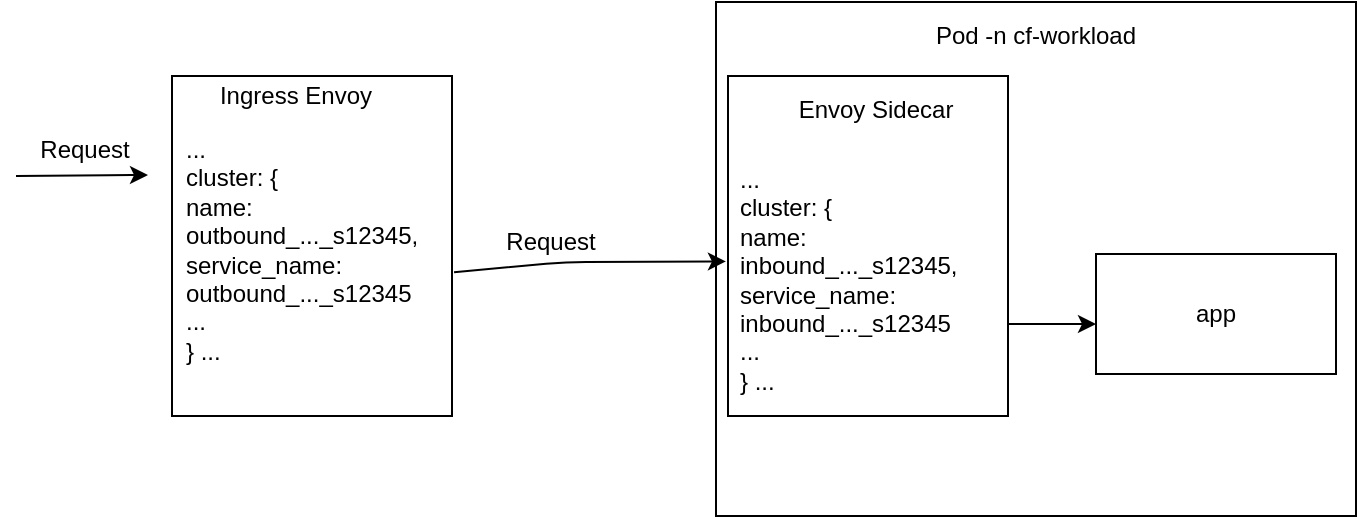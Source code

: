 <mxfile version="13.1.2" type="device"><diagram id="PE9LFx1T24YLb01sS1N4" name="Page-1"><mxGraphModel dx="1186" dy="692" grid="1" gridSize="10" guides="1" tooltips="1" connect="1" arrows="1" fold="1" page="1" pageScale="1" pageWidth="850" pageHeight="1100" math="0" shadow="0"><root><mxCell id="0"/><mxCell id="1" parent="0"/><mxCell id="SJzMiSWCekQMaNWnXrUk-9" value="" style="rounded=0;whiteSpace=wrap;html=1;" vertex="1" parent="1"><mxGeometry x="390" y="173" width="320" height="257" as="geometry"/></mxCell><mxCell id="SJzMiSWCekQMaNWnXrUk-1" value="" style="rounded=0;whiteSpace=wrap;html=1;" vertex="1" parent="1"><mxGeometry x="118" y="210" width="140" height="170" as="geometry"/></mxCell><mxCell id="SJzMiSWCekQMaNWnXrUk-2" value="" style="endArrow=classic;html=1;" edge="1" parent="1"><mxGeometry width="50" height="50" relative="1" as="geometry"><mxPoint x="40" y="260" as="sourcePoint"/><mxPoint x="106" y="259.5" as="targetPoint"/><Array as="points"><mxPoint x="96" y="259.5"/></Array></mxGeometry></mxCell><mxCell id="SJzMiSWCekQMaNWnXrUk-4" value="Request" style="text;html=1;align=center;verticalAlign=middle;resizable=0;points=[];autosize=1;" vertex="1" parent="1"><mxGeometry x="44" y="237" width="60" height="20" as="geometry"/></mxCell><mxCell id="SJzMiSWCekQMaNWnXrUk-6" value="" style="endArrow=classic;html=1;entryX=0.008;entryY=0.41;entryDx=0;entryDy=0;entryPerimeter=0;exitX=0.965;exitY=0.602;exitDx=0;exitDy=0;exitPerimeter=0;" edge="1" parent="1"><mxGeometry width="50" height="50" relative="1" as="geometry"><mxPoint x="259.03" y="308.066" as="sourcePoint"/><mxPoint x="394.96" y="302.7" as="targetPoint"/><Array as="points"><mxPoint x="315" y="303"/></Array></mxGeometry></mxCell><mxCell id="SJzMiSWCekQMaNWnXrUk-7" value="Request" style="text;html=1;align=center;verticalAlign=middle;resizable=0;points=[];autosize=1;" vertex="1" parent="1"><mxGeometry x="277" y="283" width="60" height="20" as="geometry"/></mxCell><mxCell id="SJzMiSWCekQMaNWnXrUk-10" value="Pod -n cf-workload" style="text;html=1;strokeColor=none;fillColor=none;align=center;verticalAlign=middle;whiteSpace=wrap;rounded=0;" vertex="1" parent="1"><mxGeometry x="480" y="180" width="140" height="20" as="geometry"/></mxCell><mxCell id="SJzMiSWCekQMaNWnXrUk-11" value="app" style="rounded=0;whiteSpace=wrap;html=1;" vertex="1" parent="1"><mxGeometry x="580" y="299" width="120" height="60" as="geometry"/></mxCell><mxCell id="SJzMiSWCekQMaNWnXrUk-25" value="" style="endArrow=classic;html=1;exitX=1;exitY=1;exitDx=0;exitDy=0;" edge="1" parent="1"><mxGeometry width="50" height="50" relative="1" as="geometry"><mxPoint x="515" y="334" as="sourcePoint"/><mxPoint x="580" y="334" as="targetPoint"/></mxGeometry></mxCell><mxCell id="SJzMiSWCekQMaNWnXrUk-27" value="...&amp;nbsp;&lt;br&gt;&lt;div&gt;&lt;span&gt;cluster: {&lt;/span&gt;&lt;/div&gt;&lt;div&gt;&lt;span&gt;name:&amp;nbsp;&lt;/span&gt;&lt;/div&gt;outbound_..._s12345,&lt;br&gt;service_name: outbound_..._s12345&lt;br&gt;...&lt;br&gt;} ..." style="text;html=1;strokeColor=none;fillColor=none;align=left;verticalAlign=middle;whiteSpace=wrap;rounded=0;" vertex="1" parent="1"><mxGeometry x="123" y="230" width="142" height="133" as="geometry"/></mxCell><mxCell id="SJzMiSWCekQMaNWnXrUk-31" value="" style="rounded=0;whiteSpace=wrap;html=1;" vertex="1" parent="1"><mxGeometry x="396" y="210" width="140" height="170" as="geometry"/></mxCell><mxCell id="SJzMiSWCekQMaNWnXrUk-33" value="Ingress Envoy" style="text;html=1;strokeColor=none;fillColor=none;align=center;verticalAlign=middle;whiteSpace=wrap;rounded=0;" vertex="1" parent="1"><mxGeometry x="140" y="210" width="80" height="20" as="geometry"/></mxCell><mxCell id="SJzMiSWCekQMaNWnXrUk-34" value="...&amp;nbsp;&lt;br&gt;&lt;div&gt;&lt;span&gt;cluster: {&lt;/span&gt;&lt;/div&gt;&lt;div&gt;&lt;span&gt;name:&amp;nbsp;&lt;/span&gt;&lt;/div&gt;inbound_..._s12345,&lt;br&gt;service_name: inbound_..._s12345&lt;br&gt;...&lt;br&gt;} ..." style="text;html=1;strokeColor=none;fillColor=none;align=left;verticalAlign=middle;whiteSpace=wrap;rounded=0;" vertex="1" parent="1"><mxGeometry x="400" y="245" width="142" height="133" as="geometry"/></mxCell><mxCell id="SJzMiSWCekQMaNWnXrUk-35" value="Envoy Sidecar" style="text;html=1;strokeColor=none;fillColor=none;align=center;verticalAlign=middle;whiteSpace=wrap;rounded=0;" vertex="1" parent="1"><mxGeometry x="420" y="217" width="100" height="20" as="geometry"/></mxCell></root></mxGraphModel></diagram></mxfile>